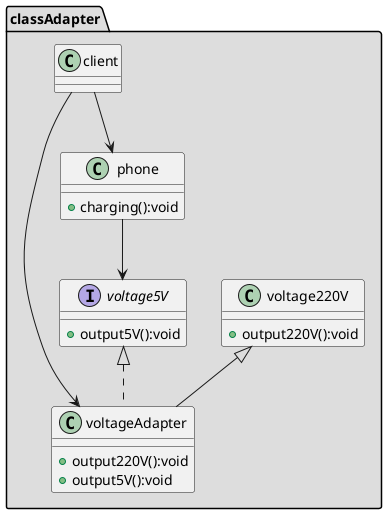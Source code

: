 @startuml
package "classAdapter" AS classAdapter #DDDDDD{
class voltage220V{
+output220V():void
}

    class voltageAdapter extends voltage220V implements voltage5V{
        +output220V():void
        +output5V():void
    }

    interface voltage5V {
    +output5V():void
    }

     class phone  {
        +charging():void
    }

    class client{}

    phone --> voltage5V
    client --> phone
    client --> voltageAdapter

}
@enduml
